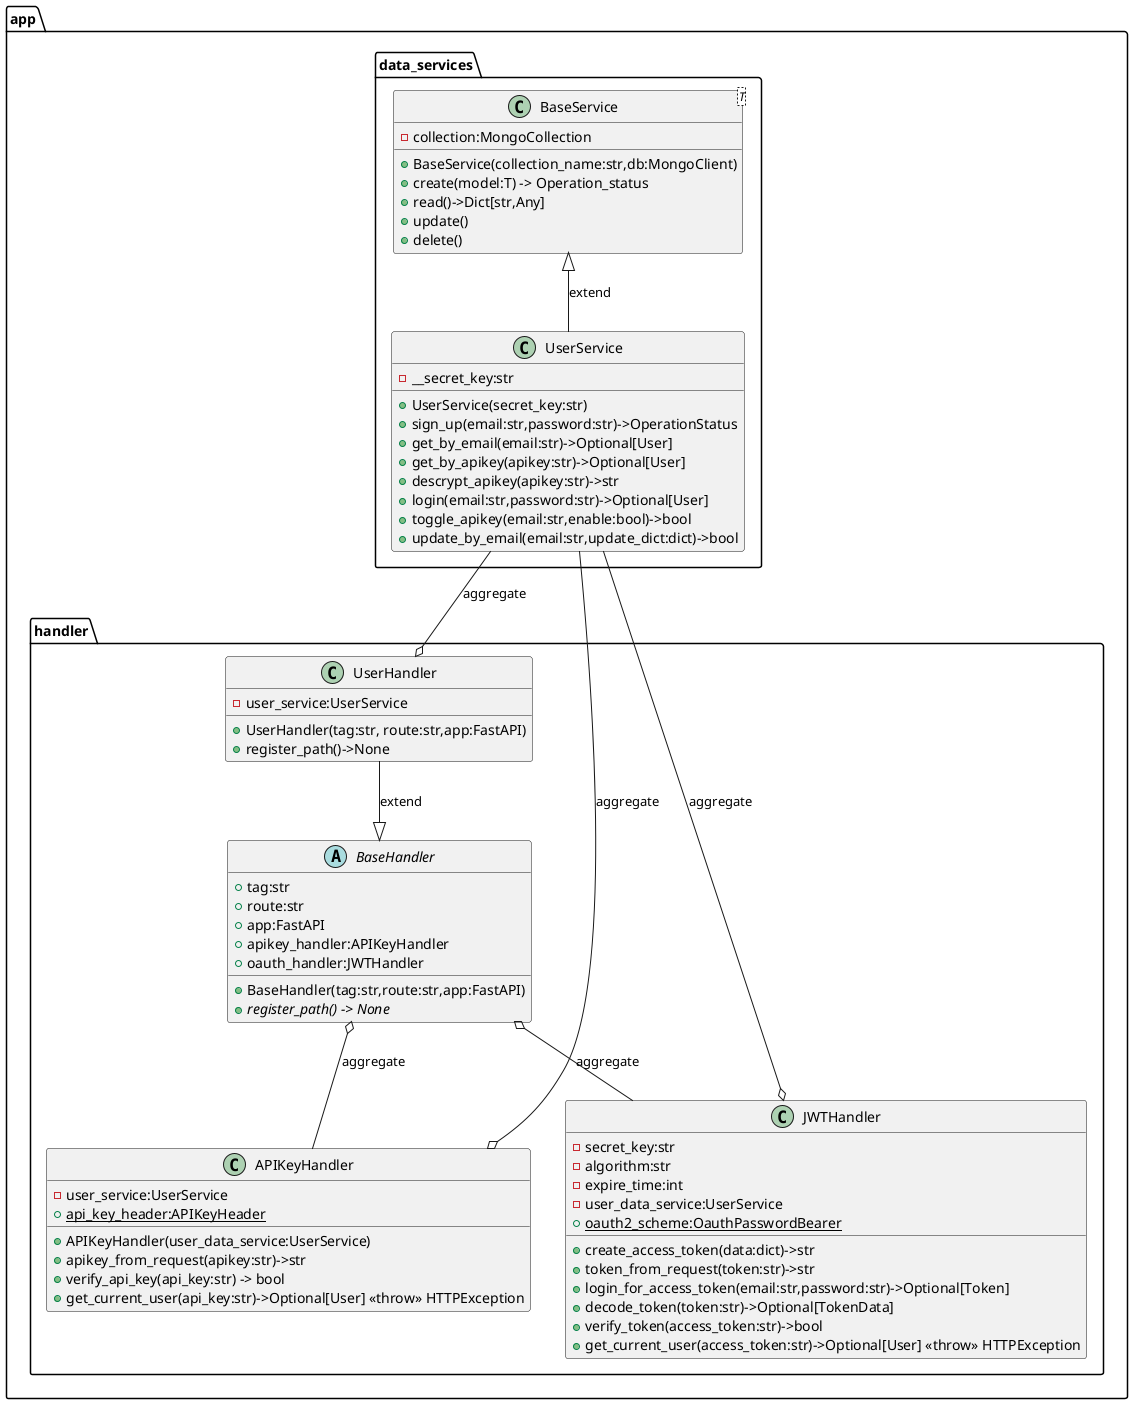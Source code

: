 @startuml "BaseService diagram"

package app.data_services{
    class BaseService <T> {
        - collection:MongoCollection
        + BaseService(collection_name:str,db:MongoClient)
        + create(model:T) -> Operation_status
        + read()->Dict[str,Any]
        + update()
        + delete()
    }

    class UserService{
        - __secret_key:str
        + UserService(secret_key:str)
        + sign_up(email:str,password:str)->OperationStatus
        + get_by_email(email:str)->Optional[User]
        + get_by_apikey(apikey:str)->Optional[User]
        + descrypt_apikey(apikey:str)->str
        + login(email:str,password:str)->Optional[User]
        + toggle_apikey(email:str,enable:bool)->bool
        + update_by_email(email:str,update_dict:dict)->bool
    }
}


package app.handler{

    abstract class BaseHandler{
        + tag:str
        + route:str
        + app:FastAPI
        + apikey_handler:APIKeyHandler
        + oauth_handler:JWTHandler

        + BaseHandler(tag:str,route:str,app:FastAPI)
        + {abstract} register_path() -> None
    }

    class UserHandler{
        - user_service:UserService
        + UserHandler(tag:str, route:str,app:FastAPI)
        + register_path()->None
    }


    class APIKeyHandler{
        - user_service:UserService
        + {static} api_key_header:APIKeyHeader 
        + APIKeyHandler(user_data_service:UserService)
        + apikey_from_request(apikey:str)->str
        + verify_api_key(api_key:str) -> bool
        + get_current_user(api_key:str)->Optional[User] <<throw>> HTTPException
    }

    class JWTHandler{
        - secret_key:str
        - algorithm:str
        - expire_time:int
        - user_data_service:UserService
        + {static} oauth2_scheme:OauthPasswordBearer
        + create_access_token(data:dict)->str
        + token_from_request(token:str)->str
        + login_for_access_token(email:str,password:str)->Optional[Token]
        + decode_token(token:str)->Optional[TokenData]
        + verify_token(access_token:str)->bool
        + get_current_user(access_token:str)->Optional[User] <<throw>> HTTPException

    }
}


BaseService <|-- UserService: extend
UserHandler --|> BaseHandler: extend
BaseHandler o-- APIKeyHandler:aggregate
BaseHandler o-- JWTHandler:aggregate
UserService --o UserHandler:aggregate
UserService --o APIKeyHandler: aggregate
UserService --o JWTHandler:aggregate


@enduml
